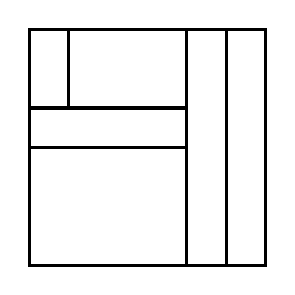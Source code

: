 \begin{tikzpicture}[very thick, scale=.5]
    \draw (0,4) rectangle (1,6);
    \draw (1,4) rectangle (4,6);
    \draw (0,3) rectangle (4,4);
    \draw (0,0) rectangle (4,3);
    \draw (4,0) rectangle (5,6);
    \draw (5,0) rectangle (6,6);
\end{tikzpicture}
